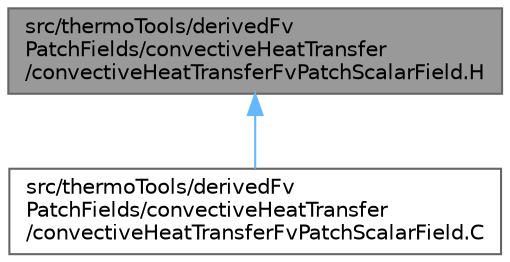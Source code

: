 digraph "src/thermoTools/derivedFvPatchFields/convectiveHeatTransfer/convectiveHeatTransferFvPatchScalarField.H"
{
 // LATEX_PDF_SIZE
  bgcolor="transparent";
  edge [fontname=Helvetica,fontsize=10,labelfontname=Helvetica,labelfontsize=10];
  node [fontname=Helvetica,fontsize=10,shape=box,height=0.2,width=0.4];
  Node1 [id="Node000001",label="src/thermoTools/derivedFv\lPatchFields/convectiveHeatTransfer\l/convectiveHeatTransferFvPatchScalarField.H",height=0.2,width=0.4,color="gray40", fillcolor="grey60", style="filled", fontcolor="black",tooltip=" "];
  Node1 -> Node2 [id="edge1_Node000001_Node000002",dir="back",color="steelblue1",style="solid",tooltip=" "];
  Node2 [id="Node000002",label="src/thermoTools/derivedFv\lPatchFields/convectiveHeatTransfer\l/convectiveHeatTransferFvPatchScalarField.C",height=0.2,width=0.4,color="grey40", fillcolor="white", style="filled",URL="$convectiveHeatTransferFvPatchScalarField_8C.html",tooltip=" "];
}
